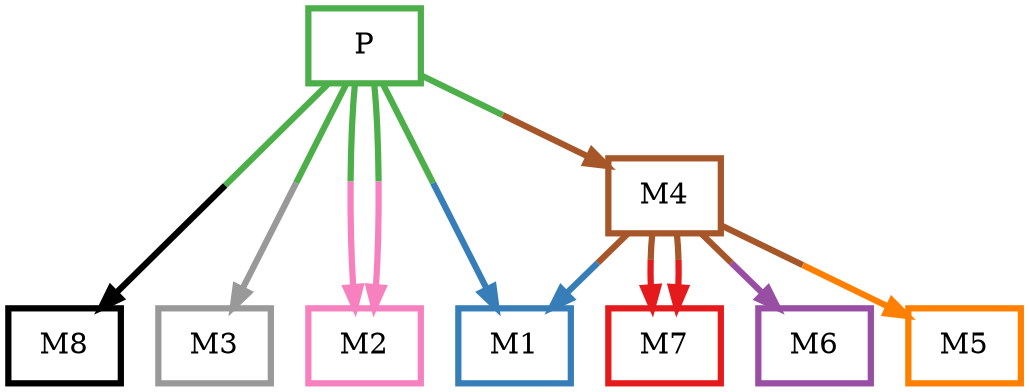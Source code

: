 digraph barS {
	{
		rank=same
	0 [shape=box,penwidth=3,colorscheme=set19,color=3,label="P"]
	}
	{
		rank=same
		8 [shape=box,penwidth=3,colorscheme=set19,color=10,label="M8"]
		7 [shape=box,penwidth=3,colorscheme=set19,color=1,label="M7"]
		6 [shape=box,penwidth=3,colorscheme=set19,color=4,label="M6"]
		5 [shape=box,penwidth=3,colorscheme=set19,color=5,label="M5"]
		3 [shape=box,penwidth=3,colorscheme=set19,color=9,label="M3"]
		2 [shape=box,penwidth=3,colorscheme=set19,color=8,label="M2"]
		1 [shape=box,penwidth=3,colorscheme=set19,color=2,label="M1"]
	}
	4 [shape=box,penwidth=3,colorscheme=set19,color=7,label="M4"]
	4 -> 5 [penwidth=3,colorscheme=set19,color="7;0.5:5"]
	4 -> 7 [penwidth=3,colorscheme=set19,color="7;0.5:1"]
	4 -> 7 [penwidth=3,colorscheme=set19,color="7;0.5:1"]
	4 -> 1 [penwidth=3,colorscheme=set19,color="7;0.5:2"]
	4 -> 6 [penwidth=3,colorscheme=set19,color="7;0.5:4"]
	0 -> 8 [penwidth=3,colorscheme=set19,color="3;0.5:10"]
	0 -> 1 [penwidth=3,colorscheme=set19,color="3;0.5:2"]
	0 -> 3 [penwidth=3,colorscheme=set19,color="3;0.5:9"]
	0 -> 2 [penwidth=3,colorscheme=set19,color="3;0.5:8"]
	0 -> 4 [penwidth=3,colorscheme=set19,color="3;0.5:7"]
	0 -> 2 [penwidth=3,colorscheme=set19,color="3;0.5:8"]
}
